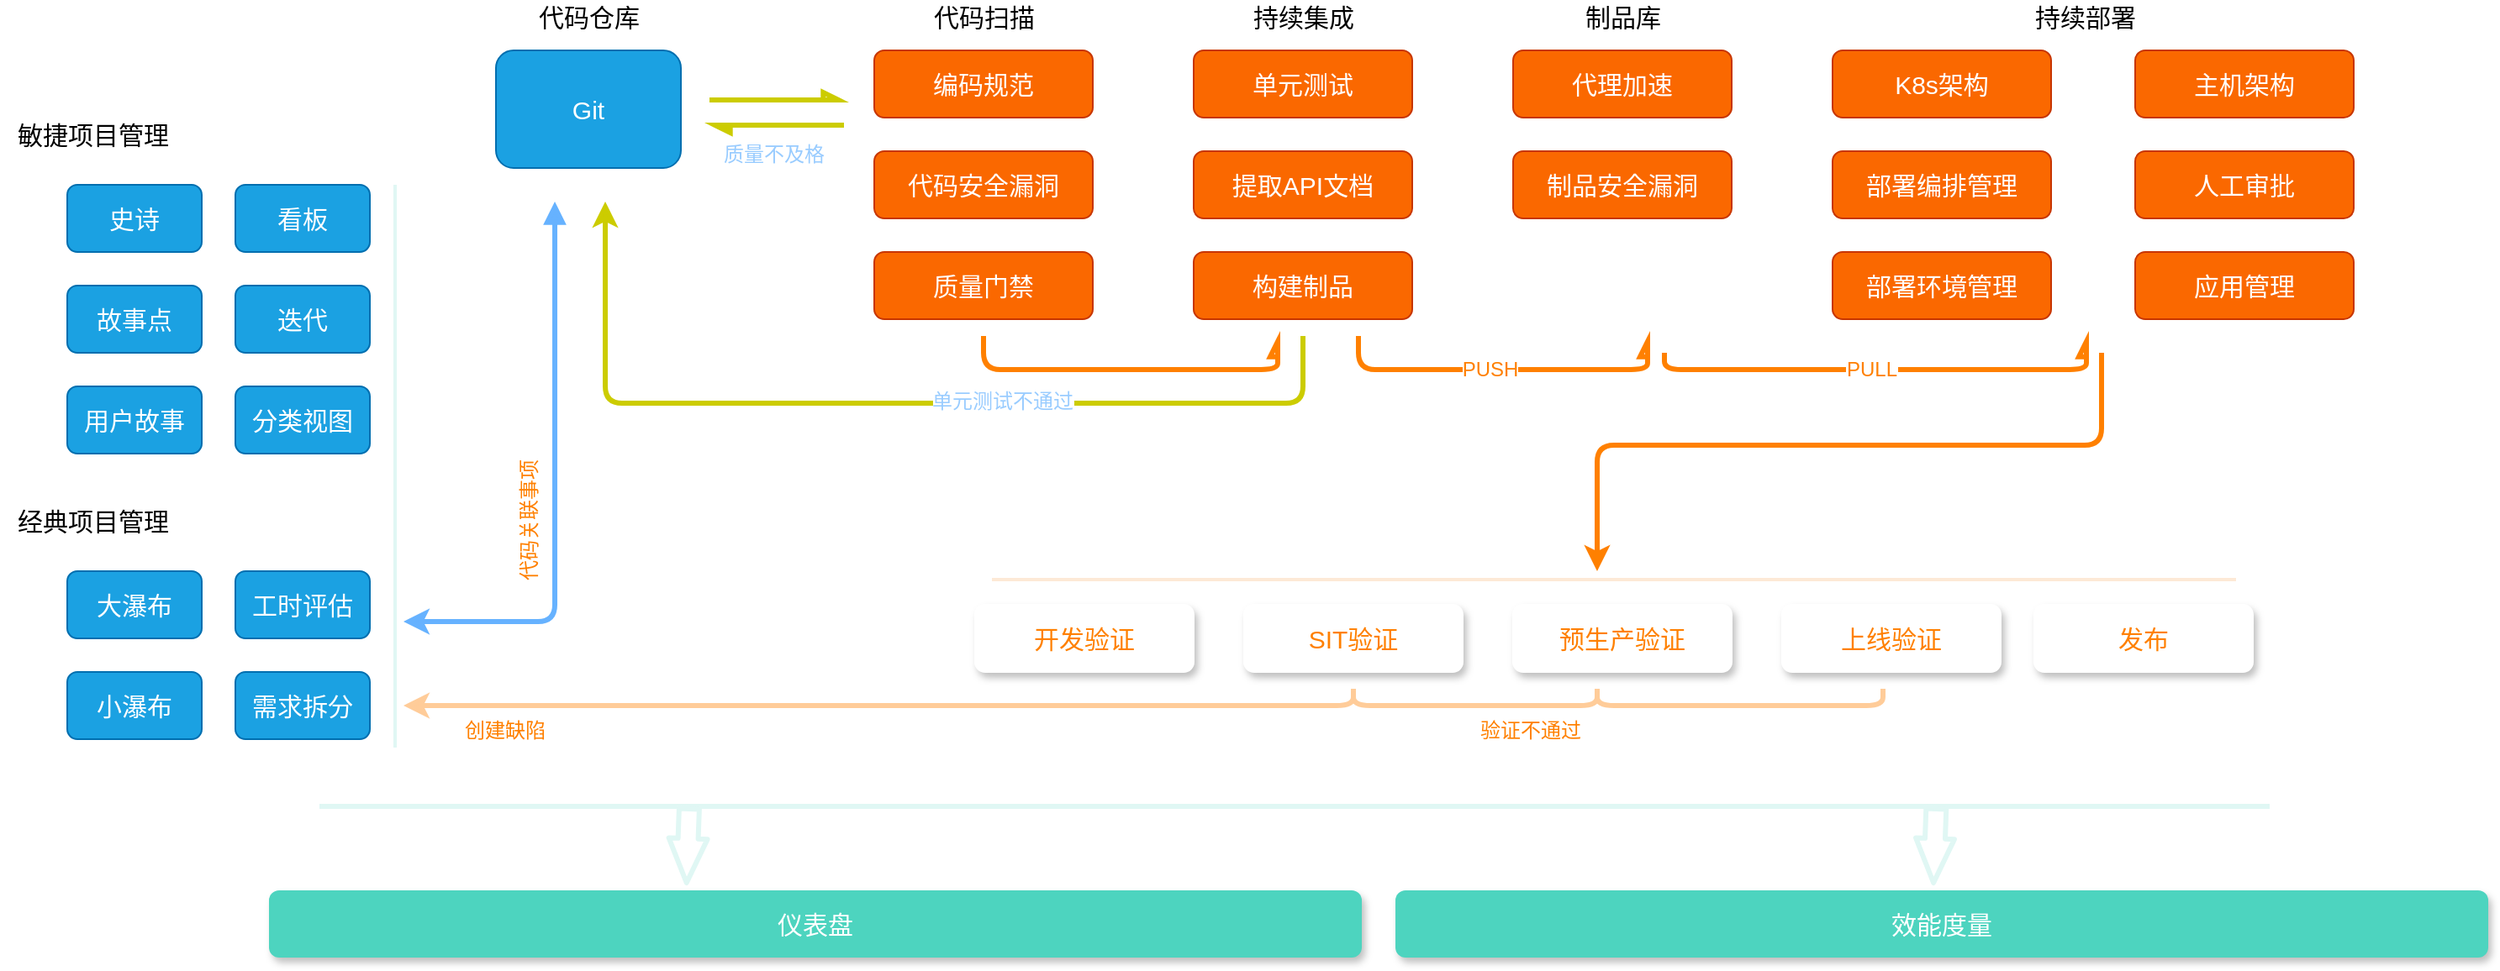 <mxfile version="17.4.5" type="github">
  <diagram id="Ht1M8jgEwFfnCIfOTk4-" name="Page-1">
    <mxGraphModel dx="1234" dy="825" grid="1" gridSize="10" guides="1" tooltips="1" connect="1" arrows="1" fold="1" page="1" pageScale="1" pageWidth="1654" pageHeight="1169" background="#ffffff" math="0" shadow="0">
      <root>
        <mxCell id="0" />
        <mxCell id="1" parent="0" />
        <mxCell id="J-rWpSuzlE0chl-FgBID-20" value="史诗" style="rounded=1;whiteSpace=wrap;html=1;fontSize=15;fillColor=#1ba1e2;strokeColor=#006EAF;fontColor=#ffffff;" vertex="1" parent="1">
          <mxGeometry x="170" y="260" width="80" height="40" as="geometry" />
        </mxCell>
        <mxCell id="J-rWpSuzlE0chl-FgBID-21" value="看板" style="rounded=1;whiteSpace=wrap;html=1;fontSize=15;fillColor=#1ba1e2;strokeColor=#006EAF;fontColor=#ffffff;" vertex="1" parent="1">
          <mxGeometry x="270" y="260" width="80" height="40" as="geometry" />
        </mxCell>
        <mxCell id="J-rWpSuzlE0chl-FgBID-22" value="故事点" style="rounded=1;whiteSpace=wrap;html=1;fontSize=15;fillColor=#1ba1e2;strokeColor=#006EAF;fontColor=#ffffff;" vertex="1" parent="1">
          <mxGeometry x="170" y="320" width="80" height="40" as="geometry" />
        </mxCell>
        <mxCell id="J-rWpSuzlE0chl-FgBID-23" value="迭代" style="rounded=1;whiteSpace=wrap;html=1;fontSize=15;fillColor=#1ba1e2;strokeColor=#006EAF;fontColor=#ffffff;" vertex="1" parent="1">
          <mxGeometry x="270" y="320" width="80" height="40" as="geometry" />
        </mxCell>
        <mxCell id="J-rWpSuzlE0chl-FgBID-24" value="用户故事" style="rounded=1;whiteSpace=wrap;html=1;fontSize=15;fillColor=#1ba1e2;strokeColor=#006EAF;fontColor=#ffffff;" vertex="1" parent="1">
          <mxGeometry x="170" y="380" width="80" height="40" as="geometry" />
        </mxCell>
        <mxCell id="J-rWpSuzlE0chl-FgBID-25" value="分类视图" style="rounded=1;whiteSpace=wrap;html=1;fontSize=15;fillColor=#1ba1e2;strokeColor=#006EAF;fontColor=#ffffff;" vertex="1" parent="1">
          <mxGeometry x="270" y="380" width="80" height="40" as="geometry" />
        </mxCell>
        <mxCell id="J-rWpSuzlE0chl-FgBID-27" value="敏捷项目管理" style="text;html=1;align=center;verticalAlign=middle;resizable=0;points=[];autosize=1;strokeColor=none;fillColor=none;fontSize=15;fontColor=#000000;rounded=1;" vertex="1" parent="1">
          <mxGeometry x="130" y="220" width="110" height="20" as="geometry" />
        </mxCell>
        <mxCell id="J-rWpSuzlE0chl-FgBID-28" value="经典项目管理" style="text;html=1;align=center;verticalAlign=middle;resizable=0;points=[];autosize=1;strokeColor=none;fillColor=none;fontSize=15;fontColor=#000000;rounded=1;" vertex="1" parent="1">
          <mxGeometry x="130" y="450" width="110" height="20" as="geometry" />
        </mxCell>
        <mxCell id="J-rWpSuzlE0chl-FgBID-29" value="大瀑布" style="rounded=1;whiteSpace=wrap;html=1;fontSize=15;fillColor=#1ba1e2;strokeColor=#006EAF;fontColor=#ffffff;" vertex="1" parent="1">
          <mxGeometry x="170" y="490" width="80" height="40" as="geometry" />
        </mxCell>
        <mxCell id="J-rWpSuzlE0chl-FgBID-30" value="工时评估" style="rounded=1;whiteSpace=wrap;html=1;fontSize=15;fillColor=#1ba1e2;strokeColor=#006EAF;fontColor=#ffffff;" vertex="1" parent="1">
          <mxGeometry x="270" y="490" width="80" height="40" as="geometry" />
        </mxCell>
        <mxCell id="J-rWpSuzlE0chl-FgBID-31" value="小瀑布" style="rounded=1;whiteSpace=wrap;html=1;fontSize=15;fillColor=#1ba1e2;strokeColor=#006EAF;fontColor=#ffffff;" vertex="1" parent="1">
          <mxGeometry x="170" y="550" width="80" height="40" as="geometry" />
        </mxCell>
        <mxCell id="J-rWpSuzlE0chl-FgBID-32" value="需求拆分" style="rounded=1;whiteSpace=wrap;html=1;fontSize=15;fillColor=#1ba1e2;strokeColor=#006EAF;fontColor=#ffffff;" vertex="1" parent="1">
          <mxGeometry x="270" y="550" width="80" height="40" as="geometry" />
        </mxCell>
        <mxCell id="J-rWpSuzlE0chl-FgBID-61" style="edgeStyle=orthogonalEdgeStyle;rounded=1;orthogonalLoop=1;jettySize=auto;html=1;fontSize=15;fontColor=#FF8000;startArrow=block;strokeWidth=3;strokeColor=#66B2FF;" edge="1" parent="1">
          <mxGeometry relative="1" as="geometry">
            <mxPoint x="370" y="520" as="targetPoint" />
            <mxPoint x="460" y="270" as="sourcePoint" />
            <Array as="points">
              <mxPoint x="460" y="520" />
            </Array>
          </mxGeometry>
        </mxCell>
        <mxCell id="J-rWpSuzlE0chl-FgBID-66" style="edgeStyle=orthogonalEdgeStyle;rounded=1;orthogonalLoop=1;jettySize=auto;html=1;fontFamily=Helvetica;fontSize=15;fontColor=#99CCFF;startArrow=none;startFill=0;strokeColor=#CCCC00;strokeWidth=3;endArrow=async;endFill=0;" edge="1" parent="1">
          <mxGeometry relative="1" as="geometry">
            <mxPoint x="632" y="209.5" as="targetPoint" />
            <mxPoint x="552" y="209.5" as="sourcePoint" />
          </mxGeometry>
        </mxCell>
        <mxCell id="J-rWpSuzlE0chl-FgBID-34" value="Git" style="rounded=1;whiteSpace=wrap;html=1;fontSize=15;fillColor=#1ba1e2;strokeColor=#006EAF;fontColor=#ffffff;" vertex="1" parent="1">
          <mxGeometry x="425" y="180" width="110" height="70" as="geometry" />
        </mxCell>
        <mxCell id="J-rWpSuzlE0chl-FgBID-35" value="代码仓库" style="text;html=1;align=center;verticalAlign=middle;resizable=0;points=[];autosize=1;strokeColor=none;fillColor=none;fontSize=15;fontColor=#000000;rounded=1;" vertex="1" parent="1">
          <mxGeometry x="440" y="150" width="80" height="20" as="geometry" />
        </mxCell>
        <mxCell id="J-rWpSuzlE0chl-FgBID-67" style="edgeStyle=orthogonalEdgeStyle;rounded=1;orthogonalLoop=1;jettySize=auto;html=1;fontFamily=Helvetica;fontSize=15;fontColor=#99CCFF;startArrow=none;startFill=0;strokeColor=#CCCC00;strokeWidth=3;endArrow=async;endFill=1;" edge="1" parent="1">
          <mxGeometry relative="1" as="geometry">
            <mxPoint x="552" y="224.5" as="targetPoint" />
            <mxPoint x="632" y="224.5" as="sourcePoint" />
          </mxGeometry>
        </mxCell>
        <mxCell id="J-rWpSuzlE0chl-FgBID-36" value="&lt;font color=&quot;#ffffff&quot;&gt;编码规范&lt;/font&gt;" style="rounded=1;whiteSpace=wrap;html=1;fontSize=15;fillColor=#fa6800;strokeColor=#C73500;fontColor=#000000;" vertex="1" parent="1">
          <mxGeometry x="650" y="180" width="130" height="40" as="geometry" />
        </mxCell>
        <mxCell id="J-rWpSuzlE0chl-FgBID-37" value="&lt;font color=&quot;#ffffff&quot;&gt;代码安全漏洞&lt;/font&gt;" style="rounded=1;whiteSpace=wrap;html=1;fontSize=15;fillColor=#fa6800;strokeColor=#C73500;fontColor=#000000;" vertex="1" parent="1">
          <mxGeometry x="650" y="240" width="130" height="40" as="geometry" />
        </mxCell>
        <mxCell id="J-rWpSuzlE0chl-FgBID-70" style="edgeStyle=orthogonalEdgeStyle;rounded=1;orthogonalLoop=1;jettySize=auto;html=1;fontFamily=Helvetica;fontSize=12;fontColor=#99CCFF;startArrow=none;startFill=0;endArrow=async;endFill=0;strokeColor=#FF8000;strokeWidth=3;" edge="1" parent="1">
          <mxGeometry relative="1" as="geometry">
            <mxPoint x="890" y="350" as="targetPoint" />
            <mxPoint x="715" y="350" as="sourcePoint" />
            <Array as="points">
              <mxPoint x="715" y="370" />
              <mxPoint x="890" y="370" />
            </Array>
          </mxGeometry>
        </mxCell>
        <mxCell id="J-rWpSuzlE0chl-FgBID-38" value="&lt;font color=&quot;#ffffff&quot;&gt;质量门禁&lt;/font&gt;" style="rounded=1;whiteSpace=wrap;html=1;fontSize=15;fillColor=#fa6800;strokeColor=#C73500;fontColor=#000000;" vertex="1" parent="1">
          <mxGeometry x="650" y="300" width="130" height="40" as="geometry" />
        </mxCell>
        <mxCell id="J-rWpSuzlE0chl-FgBID-39" value="代码扫描" style="text;html=1;align=center;verticalAlign=middle;resizable=0;points=[];autosize=1;strokeColor=none;fillColor=none;fontSize=15;fontColor=#000000;rounded=1;" vertex="1" parent="1">
          <mxGeometry x="675" y="150" width="80" height="20" as="geometry" />
        </mxCell>
        <mxCell id="J-rWpSuzlE0chl-FgBID-40" value="&lt;font color=&quot;#ffffff&quot;&gt;单元测试&lt;/font&gt;" style="rounded=1;whiteSpace=wrap;html=1;fontSize=15;fillColor=#fa6800;strokeColor=#C73500;fontColor=#000000;" vertex="1" parent="1">
          <mxGeometry x="840" y="180" width="130" height="40" as="geometry" />
        </mxCell>
        <mxCell id="J-rWpSuzlE0chl-FgBID-41" value="&lt;font color=&quot;#ffffff&quot;&gt;提取API文档&lt;/font&gt;" style="rounded=1;whiteSpace=wrap;html=1;fontSize=15;fillColor=#fa6800;strokeColor=#C73500;fontColor=#000000;" vertex="1" parent="1">
          <mxGeometry x="840" y="240" width="130" height="40" as="geometry" />
        </mxCell>
        <mxCell id="J-rWpSuzlE0chl-FgBID-64" style="edgeStyle=orthogonalEdgeStyle;rounded=1;orthogonalLoop=1;jettySize=auto;html=1;fontFamily=Helvetica;fontSize=15;fontColor=#FF8000;startArrow=none;strokeColor=#CCCC00;strokeWidth=3;startFill=0;" edge="1" parent="1">
          <mxGeometry relative="1" as="geometry">
            <mxPoint x="490" y="270" as="targetPoint" />
            <mxPoint x="905" y="350" as="sourcePoint" />
            <Array as="points">
              <mxPoint x="905" y="390" />
              <mxPoint x="490" y="390" />
            </Array>
          </mxGeometry>
        </mxCell>
        <mxCell id="J-rWpSuzlE0chl-FgBID-65" value="单元测试不通过" style="edgeLabel;html=1;align=center;verticalAlign=middle;resizable=0;points=[];fontSize=12;fontFamily=Helvetica;fontColor=#99CCFF;rounded=1;" vertex="1" connectable="0" parent="J-rWpSuzlE0chl-FgBID-64">
          <mxGeometry x="-0.236" y="-1" relative="1" as="geometry">
            <mxPoint as="offset" />
          </mxGeometry>
        </mxCell>
        <mxCell id="J-rWpSuzlE0chl-FgBID-71" style="edgeStyle=orthogonalEdgeStyle;rounded=1;orthogonalLoop=1;jettySize=auto;html=1;fontFamily=Helvetica;fontSize=12;fontColor=#99CCFF;startArrow=none;startFill=0;endArrow=async;endFill=0;strokeColor=#FF8000;strokeWidth=3;" edge="1" parent="1">
          <mxGeometry relative="1" as="geometry">
            <mxPoint x="1110" y="350" as="targetPoint" />
            <mxPoint x="938" y="350" as="sourcePoint" />
            <Array as="points">
              <mxPoint x="938" y="370" />
              <mxPoint x="1110" y="370" />
            </Array>
          </mxGeometry>
        </mxCell>
        <mxCell id="J-rWpSuzlE0chl-FgBID-72" value="PUSH" style="edgeLabel;html=1;align=center;verticalAlign=middle;resizable=0;points=[];fontSize=12;fontFamily=Helvetica;fontColor=#FF8000;rounded=1;" vertex="1" connectable="0" parent="J-rWpSuzlE0chl-FgBID-71">
          <mxGeometry x="-0.075" relative="1" as="geometry">
            <mxPoint as="offset" />
          </mxGeometry>
        </mxCell>
        <mxCell id="J-rWpSuzlE0chl-FgBID-42" value="&lt;font color=&quot;#ffffff&quot;&gt;构建制品&lt;/font&gt;" style="rounded=1;whiteSpace=wrap;html=1;fontSize=15;fillColor=#fa6800;strokeColor=#C73500;fontColor=#000000;" vertex="1" parent="1">
          <mxGeometry x="840" y="300" width="130" height="40" as="geometry" />
        </mxCell>
        <mxCell id="J-rWpSuzlE0chl-FgBID-43" value="持续集成" style="text;html=1;align=center;verticalAlign=middle;resizable=0;points=[];autosize=1;strokeColor=none;fillColor=none;fontSize=15;fontColor=#000000;rounded=1;" vertex="1" parent="1">
          <mxGeometry x="865" y="150" width="80" height="20" as="geometry" />
        </mxCell>
        <mxCell id="J-rWpSuzlE0chl-FgBID-44" value="&lt;font color=&quot;#ffffff&quot;&gt;代理加速&lt;/font&gt;" style="rounded=1;whiteSpace=wrap;html=1;fontSize=15;fillColor=#fa6800;strokeColor=#C73500;fontColor=#000000;" vertex="1" parent="1">
          <mxGeometry x="1030" y="180" width="130" height="40" as="geometry" />
        </mxCell>
        <mxCell id="J-rWpSuzlE0chl-FgBID-73" style="edgeStyle=orthogonalEdgeStyle;rounded=1;orthogonalLoop=1;jettySize=auto;html=1;fontFamily=Helvetica;fontSize=12;fontColor=#FF8000;startArrow=none;startFill=0;endArrow=async;endFill=0;strokeColor=#FF8000;strokeWidth=3;" edge="1" parent="1">
          <mxGeometry relative="1" as="geometry">
            <mxPoint x="1120" y="360" as="sourcePoint" />
            <mxPoint x="1371" y="350" as="targetPoint" />
            <Array as="points">
              <mxPoint x="1120" y="370" />
              <mxPoint x="1371" y="370" />
            </Array>
          </mxGeometry>
        </mxCell>
        <mxCell id="J-rWpSuzlE0chl-FgBID-74" value="PULL" style="edgeLabel;html=1;align=center;verticalAlign=middle;resizable=0;points=[];fontSize=12;fontFamily=Helvetica;fontColor=#FF8000;rounded=1;" vertex="1" connectable="0" parent="J-rWpSuzlE0chl-FgBID-73">
          <mxGeometry x="-0.052" relative="1" as="geometry">
            <mxPoint as="offset" />
          </mxGeometry>
        </mxCell>
        <mxCell id="J-rWpSuzlE0chl-FgBID-45" value="&lt;font color=&quot;#ffffff&quot;&gt;制品安全漏洞&lt;/font&gt;" style="rounded=1;whiteSpace=wrap;html=1;fontSize=15;fillColor=#fa6800;strokeColor=#C73500;fontColor=#000000;" vertex="1" parent="1">
          <mxGeometry x="1030" y="240" width="130" height="40" as="geometry" />
        </mxCell>
        <mxCell id="J-rWpSuzlE0chl-FgBID-47" value="制品库" style="text;html=1;align=center;verticalAlign=middle;resizable=0;points=[];autosize=1;strokeColor=none;fillColor=none;fontSize=15;fontColor=#000000;rounded=1;" vertex="1" parent="1">
          <mxGeometry x="1065" y="150" width="60" height="20" as="geometry" />
        </mxCell>
        <mxCell id="J-rWpSuzlE0chl-FgBID-48" value="&lt;font color=&quot;#ffffff&quot;&gt;K8s架构&lt;/font&gt;" style="rounded=1;whiteSpace=wrap;html=1;fontSize=15;fillColor=#fa6800;strokeColor=#C73500;fontColor=#000000;" vertex="1" parent="1">
          <mxGeometry x="1220" y="180" width="130" height="40" as="geometry" />
        </mxCell>
        <mxCell id="J-rWpSuzlE0chl-FgBID-49" value="&lt;font color=&quot;#ffffff&quot;&gt;部署编排管理&lt;/font&gt;" style="rounded=1;whiteSpace=wrap;html=1;fontSize=15;fillColor=#fa6800;strokeColor=#C73500;fontColor=#000000;" vertex="1" parent="1">
          <mxGeometry x="1220" y="240" width="130" height="40" as="geometry" />
        </mxCell>
        <mxCell id="J-rWpSuzlE0chl-FgBID-50" value="&lt;font color=&quot;#ffffff&quot;&gt;部署环境管理&lt;/font&gt;" style="rounded=1;whiteSpace=wrap;html=1;fontSize=15;fillColor=#fa6800;strokeColor=#C73500;fontColor=#000000;" vertex="1" parent="1">
          <mxGeometry x="1220" y="300" width="130" height="40" as="geometry" />
        </mxCell>
        <mxCell id="J-rWpSuzlE0chl-FgBID-51" value="持续部署" style="text;html=1;align=center;verticalAlign=middle;resizable=0;points=[];autosize=1;strokeColor=none;fillColor=none;fontSize=15;fontColor=#000000;rounded=1;" vertex="1" parent="1">
          <mxGeometry x="1330" y="150" width="80" height="20" as="geometry" />
        </mxCell>
        <mxCell id="J-rWpSuzlE0chl-FgBID-52" value="&lt;font color=&quot;#ffffff&quot;&gt;主机架构&lt;/font&gt;" style="rounded=1;whiteSpace=wrap;html=1;fontSize=15;fillColor=#fa6800;strokeColor=#C73500;fontColor=#000000;" vertex="1" parent="1">
          <mxGeometry x="1400" y="180" width="130" height="40" as="geometry" />
        </mxCell>
        <mxCell id="J-rWpSuzlE0chl-FgBID-53" value="&lt;font color=&quot;#ffffff&quot;&gt;人工审批&lt;/font&gt;" style="rounded=1;whiteSpace=wrap;html=1;fontSize=15;fillColor=#fa6800;strokeColor=#C73500;fontColor=#000000;" vertex="1" parent="1">
          <mxGeometry x="1400" y="240" width="130" height="40" as="geometry" />
        </mxCell>
        <mxCell id="J-rWpSuzlE0chl-FgBID-75" style="edgeStyle=orthogonalEdgeStyle;rounded=1;orthogonalLoop=1;jettySize=auto;html=1;fontFamily=Helvetica;fontSize=12;fontColor=#FF8000;startArrow=none;startFill=0;endArrow=classic;endFill=1;strokeColor=#FF8000;strokeWidth=3;" edge="1" parent="1">
          <mxGeometry relative="1" as="geometry">
            <mxPoint x="1080" y="490" as="targetPoint" />
            <mxPoint x="1380" y="360" as="sourcePoint" />
            <Array as="points">
              <mxPoint x="1380" y="360" />
              <mxPoint x="1380" y="415" />
              <mxPoint x="1080" y="415" />
            </Array>
          </mxGeometry>
        </mxCell>
        <mxCell id="J-rWpSuzlE0chl-FgBID-54" value="&lt;font color=&quot;#ffffff&quot;&gt;应用管理&lt;/font&gt;" style="rounded=1;whiteSpace=wrap;html=1;fontSize=15;fillColor=#fa6800;strokeColor=#C73500;fontColor=#000000;" vertex="1" parent="1">
          <mxGeometry x="1400" y="300" width="130" height="40" as="geometry" />
        </mxCell>
        <mxCell id="J-rWpSuzlE0chl-FgBID-56" value="&lt;font&gt;开发验证&lt;/font&gt;" style="rounded=1;whiteSpace=wrap;html=1;fontSize=15;fontColor=#FF8000;strokeColor=#FFFFFF;glass=0;shadow=1;" vertex="1" parent="1">
          <mxGeometry x="710" y="510" width="130" height="40" as="geometry" />
        </mxCell>
        <mxCell id="J-rWpSuzlE0chl-FgBID-76" style="edgeStyle=orthogonalEdgeStyle;rounded=1;orthogonalLoop=1;jettySize=auto;html=1;fontFamily=Helvetica;fontSize=12;fontColor=#FF8000;startArrow=none;startFill=0;endArrow=classic;endFill=1;strokeColor=#FFCC99;strokeWidth=3;" edge="1" parent="1">
          <mxGeometry relative="1" as="geometry">
            <mxPoint x="935" y="560" as="sourcePoint" />
            <mxPoint x="370" y="570" as="targetPoint" />
            <Array as="points">
              <mxPoint x="935" y="570" />
            </Array>
          </mxGeometry>
        </mxCell>
        <mxCell id="J-rWpSuzlE0chl-FgBID-57" value="&lt;font&gt;SIT验证&lt;/font&gt;" style="rounded=1;whiteSpace=wrap;html=1;fontSize=15;fontColor=#FF8000;strokeColor=#FFFFFF;glass=0;shadow=1;" vertex="1" parent="1">
          <mxGeometry x="870" y="510" width="130" height="40" as="geometry" />
        </mxCell>
        <mxCell id="J-rWpSuzlE0chl-FgBID-78" style="edgeStyle=orthogonalEdgeStyle;rounded=1;orthogonalLoop=1;jettySize=auto;html=1;fontFamily=Helvetica;fontSize=12;fontColor=#FF8000;startArrow=none;startFill=0;endArrow=none;endFill=0;strokeColor=#FFCC99;strokeWidth=3;" edge="1" parent="1">
          <mxGeometry relative="1" as="geometry">
            <mxPoint x="1080" y="560" as="sourcePoint" />
            <mxPoint x="935" y="560" as="targetPoint" />
            <Array as="points">
              <mxPoint x="1080" y="570" />
              <mxPoint x="935" y="570" />
            </Array>
          </mxGeometry>
        </mxCell>
        <mxCell id="J-rWpSuzlE0chl-FgBID-58" value="&lt;font&gt;预生产验证&lt;/font&gt;" style="rounded=1;whiteSpace=wrap;html=1;fontSize=15;fontColor=#FF8000;strokeColor=#FFFFFF;glass=0;shadow=1;" vertex="1" parent="1">
          <mxGeometry x="1030" y="510" width="130" height="40" as="geometry" />
        </mxCell>
        <mxCell id="J-rWpSuzlE0chl-FgBID-79" style="edgeStyle=orthogonalEdgeStyle;rounded=1;orthogonalLoop=1;jettySize=auto;html=1;fontFamily=Helvetica;fontSize=12;fontColor=#FF8000;startArrow=none;startFill=0;endArrow=none;endFill=0;strokeColor=#FFCC99;strokeWidth=3;" edge="1" parent="1">
          <mxGeometry relative="1" as="geometry">
            <mxPoint x="1250" y="560" as="sourcePoint" />
            <mxPoint x="1080" y="560" as="targetPoint" />
            <Array as="points">
              <mxPoint x="1250" y="570" />
              <mxPoint x="1080" y="570" />
            </Array>
          </mxGeometry>
        </mxCell>
        <mxCell id="J-rWpSuzlE0chl-FgBID-59" value="&lt;font&gt;上线验证&lt;/font&gt;" style="rounded=1;whiteSpace=wrap;html=1;fontSize=15;fontColor=#FF8000;strokeColor=#FFFFFF;glass=0;shadow=1;" vertex="1" parent="1">
          <mxGeometry x="1190" y="510" width="130" height="40" as="geometry" />
        </mxCell>
        <mxCell id="J-rWpSuzlE0chl-FgBID-60" value="&lt;font&gt;发布&lt;/font&gt;" style="rounded=1;whiteSpace=wrap;html=1;fontSize=15;fontColor=#FF8000;strokeColor=#FFFFFF;glass=0;shadow=1;" vertex="1" parent="1">
          <mxGeometry x="1340" y="510" width="130" height="40" as="geometry" />
        </mxCell>
        <mxCell id="J-rWpSuzlE0chl-FgBID-62" value="代码关联事项" style="text;align=center;verticalAlign=middle;resizable=0;points=[];autosize=1;strokeColor=none;fillColor=none;fontSize=12;fontColor=#FF8000;labelPosition=center;verticalLabelPosition=middle;horizontal=0;textDirection=ltr;html=1;rounded=1;" vertex="1" parent="1">
          <mxGeometry x="430" y="420" width="30" height="80" as="geometry" />
        </mxCell>
        <mxCell id="J-rWpSuzlE0chl-FgBID-69" value="&lt;font style=&quot;font-size: 12px&quot;&gt;质量不及格&lt;/font&gt;" style="text;html=1;align=center;verticalAlign=middle;resizable=0;points=[];autosize=1;strokeColor=none;fillColor=none;fontSize=15;fontFamily=Helvetica;fontColor=#99CCFF;rounded=1;" vertex="1" parent="1">
          <mxGeometry x="550" y="230" width="80" height="20" as="geometry" />
        </mxCell>
        <mxCell id="J-rWpSuzlE0chl-FgBID-80" value="验证不通过" style="text;html=1;align=center;verticalAlign=middle;resizable=0;points=[];autosize=1;strokeColor=none;fillColor=none;fontSize=12;fontFamily=Helvetica;fontColor=#FF8000;rounded=1;" vertex="1" parent="1">
          <mxGeometry x="1000" y="575" width="80" height="20" as="geometry" />
        </mxCell>
        <mxCell id="J-rWpSuzlE0chl-FgBID-81" value="创建缺陷" style="text;html=1;align=center;verticalAlign=middle;resizable=0;points=[];autosize=1;strokeColor=none;fillColor=none;fontSize=12;fontFamily=Helvetica;fontColor=#FF8000;rounded=1;" vertex="1" parent="1">
          <mxGeometry x="400" y="575" width="60" height="20" as="geometry" />
        </mxCell>
        <mxCell id="J-rWpSuzlE0chl-FgBID-82" value="&lt;font color=&quot;#ffffff&quot;&gt;仪表盘&lt;/font&gt;" style="rounded=1;whiteSpace=wrap;html=1;fontSize=15;fillColor=#4DD4BF;strokeColor=none;shadow=1;" vertex="1" parent="1">
          <mxGeometry x="290" y="680" width="650" height="40" as="geometry" />
        </mxCell>
        <mxCell id="J-rWpSuzlE0chl-FgBID-83" value="&lt;font color=&quot;#ffffff&quot;&gt;效能度量&lt;/font&gt;" style="rounded=1;whiteSpace=wrap;html=1;fontSize=15;fillColor=#4DD4BF;strokeColor=none;shadow=1;" vertex="1" parent="1">
          <mxGeometry x="960" y="680" width="650" height="40" as="geometry" />
        </mxCell>
        <mxCell id="J-rWpSuzlE0chl-FgBID-84" value="" style="endArrow=none;html=1;rounded=1;fontFamily=Helvetica;fontSize=12;fontColor=#FFFFFF;strokeColor=#E0F7F4;strokeWidth=3;" edge="1" parent="1">
          <mxGeometry width="50" height="50" relative="1" as="geometry">
            <mxPoint x="320" y="630" as="sourcePoint" />
            <mxPoint x="1480" y="630" as="targetPoint" />
          </mxGeometry>
        </mxCell>
        <mxCell id="J-rWpSuzlE0chl-FgBID-85" value="" style="shape=flexArrow;endArrow=classic;html=1;rounded=1;fontFamily=Helvetica;fontSize=12;fontColor=#FFFFFF;strokeColor=#E0F7F4;strokeWidth=3;entryX=0.382;entryY=-0.075;entryDx=0;entryDy=0;entryPerimeter=0;endWidth=8;endSize=7.79;" edge="1" parent="1" target="J-rWpSuzlE0chl-FgBID-82">
          <mxGeometry width="50" height="50" relative="1" as="geometry">
            <mxPoint x="540" y="630" as="sourcePoint" />
            <mxPoint x="590" y="660" as="targetPoint" />
          </mxGeometry>
        </mxCell>
        <mxCell id="J-rWpSuzlE0chl-FgBID-86" value="" style="shape=flexArrow;endArrow=classic;html=1;rounded=1;fontFamily=Helvetica;fontSize=12;fontColor=#FFFFFF;strokeColor=#E0F7F4;strokeWidth=3;entryX=0.382;entryY=-0.075;entryDx=0;entryDy=0;entryPerimeter=0;endWidth=8;endSize=7.79;shadow=0;sketch=0;" edge="1" parent="1">
          <mxGeometry width="50" height="50" relative="1" as="geometry">
            <mxPoint x="1281.7" y="630" as="sourcePoint" />
            <mxPoint x="1280" y="677" as="targetPoint" />
          </mxGeometry>
        </mxCell>
        <mxCell id="J-rWpSuzlE0chl-FgBID-87" value="" style="line;strokeWidth=2;direction=south;html=1;rounded=1;shadow=0;glass=0;labelBorderColor=default;fontFamily=Helvetica;fontSize=12;fontColor=#FFFFFF;fillColor=#4DD4BF;strokeColor=#E0F7F4;" vertex="1" parent="1">
          <mxGeometry x="360" y="260" width="10" height="335" as="geometry" />
        </mxCell>
        <mxCell id="J-rWpSuzlE0chl-FgBID-88" value="" style="line;strokeWidth=2;html=1;rounded=1;shadow=0;glass=0;labelBorderColor=default;fontFamily=Helvetica;fontSize=12;fontColor=#FFFFFF;fillColor=#4DD4BF;strokeColor=#FDE9D6;" vertex="1" parent="1">
          <mxGeometry x="720" y="490" width="740" height="10" as="geometry" />
        </mxCell>
      </root>
    </mxGraphModel>
  </diagram>
</mxfile>
